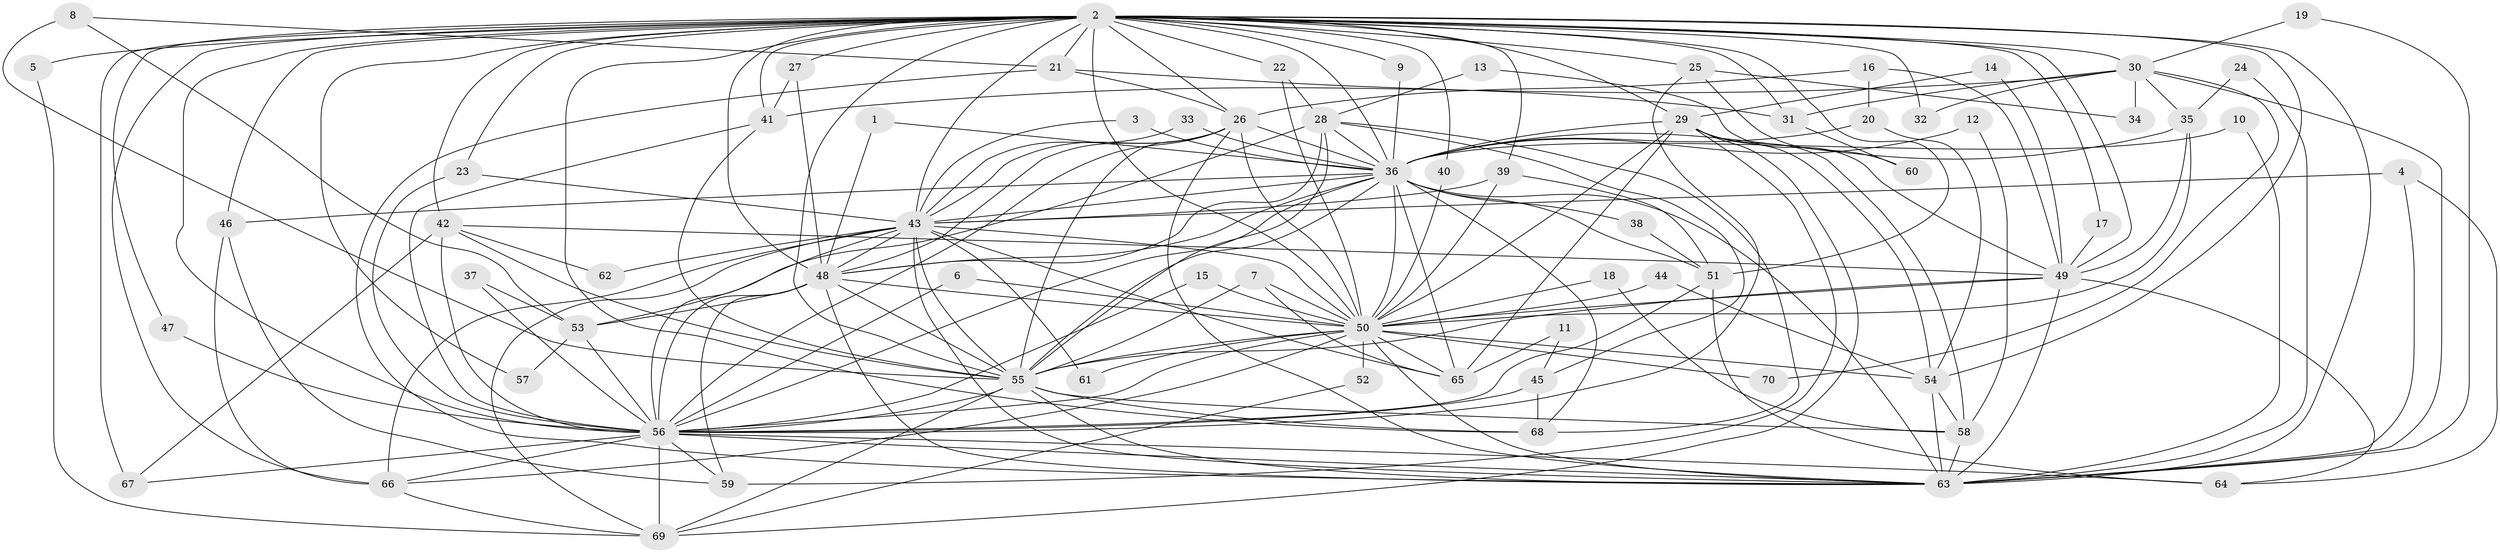 // original degree distribution, {23: 0.007194244604316547, 31: 0.014388489208633094, 26: 0.007194244604316547, 21: 0.007194244604316547, 27: 0.007194244604316547, 17: 0.007194244604316547, 20: 0.007194244604316547, 11: 0.007194244604316547, 19: 0.007194244604316547, 8: 0.014388489208633094, 5: 0.06474820143884892, 3: 0.2014388489208633, 2: 0.539568345323741, 4: 0.050359712230215826, 12: 0.007194244604316547, 6: 0.04316546762589928, 9: 0.007194244604316547}
// Generated by graph-tools (version 1.1) at 2025/25/03/09/25 03:25:52]
// undirected, 70 vertices, 200 edges
graph export_dot {
graph [start="1"]
  node [color=gray90,style=filled];
  1;
  2;
  3;
  4;
  5;
  6;
  7;
  8;
  9;
  10;
  11;
  12;
  13;
  14;
  15;
  16;
  17;
  18;
  19;
  20;
  21;
  22;
  23;
  24;
  25;
  26;
  27;
  28;
  29;
  30;
  31;
  32;
  33;
  34;
  35;
  36;
  37;
  38;
  39;
  40;
  41;
  42;
  43;
  44;
  45;
  46;
  47;
  48;
  49;
  50;
  51;
  52;
  53;
  54;
  55;
  56;
  57;
  58;
  59;
  60;
  61;
  62;
  63;
  64;
  65;
  66;
  67;
  68;
  69;
  70;
  1 -- 36 [weight=1.0];
  1 -- 48 [weight=1.0];
  2 -- 5 [weight=2.0];
  2 -- 9 [weight=1.0];
  2 -- 17 [weight=1.0];
  2 -- 21 [weight=1.0];
  2 -- 22 [weight=1.0];
  2 -- 23 [weight=1.0];
  2 -- 25 [weight=1.0];
  2 -- 26 [weight=2.0];
  2 -- 27 [weight=1.0];
  2 -- 29 [weight=1.0];
  2 -- 30 [weight=2.0];
  2 -- 31 [weight=1.0];
  2 -- 32 [weight=1.0];
  2 -- 36 [weight=3.0];
  2 -- 39 [weight=1.0];
  2 -- 40 [weight=1.0];
  2 -- 41 [weight=1.0];
  2 -- 42 [weight=1.0];
  2 -- 43 [weight=3.0];
  2 -- 46 [weight=2.0];
  2 -- 47 [weight=1.0];
  2 -- 48 [weight=3.0];
  2 -- 49 [weight=2.0];
  2 -- 50 [weight=3.0];
  2 -- 51 [weight=1.0];
  2 -- 54 [weight=1.0];
  2 -- 55 [weight=3.0];
  2 -- 56 [weight=2.0];
  2 -- 57 [weight=1.0];
  2 -- 63 [weight=3.0];
  2 -- 66 [weight=1.0];
  2 -- 67 [weight=1.0];
  2 -- 68 [weight=1.0];
  3 -- 36 [weight=1.0];
  3 -- 43 [weight=1.0];
  4 -- 43 [weight=1.0];
  4 -- 63 [weight=1.0];
  4 -- 64 [weight=1.0];
  5 -- 69 [weight=1.0];
  6 -- 50 [weight=1.0];
  6 -- 56 [weight=1.0];
  7 -- 50 [weight=1.0];
  7 -- 55 [weight=1.0];
  7 -- 65 [weight=1.0];
  8 -- 21 [weight=1.0];
  8 -- 53 [weight=1.0];
  8 -- 55 [weight=1.0];
  9 -- 36 [weight=1.0];
  10 -- 36 [weight=1.0];
  10 -- 63 [weight=1.0];
  11 -- 45 [weight=1.0];
  11 -- 65 [weight=1.0];
  12 -- 36 [weight=1.0];
  12 -- 58 [weight=1.0];
  13 -- 28 [weight=1.0];
  13 -- 49 [weight=1.0];
  14 -- 29 [weight=1.0];
  14 -- 49 [weight=1.0];
  15 -- 50 [weight=1.0];
  15 -- 56 [weight=1.0];
  16 -- 20 [weight=1.0];
  16 -- 26 [weight=1.0];
  16 -- 49 [weight=1.0];
  17 -- 49 [weight=1.0];
  18 -- 50 [weight=1.0];
  18 -- 58 [weight=1.0];
  19 -- 30 [weight=1.0];
  19 -- 63 [weight=1.0];
  20 -- 36 [weight=1.0];
  20 -- 54 [weight=1.0];
  21 -- 26 [weight=1.0];
  21 -- 31 [weight=1.0];
  21 -- 63 [weight=1.0];
  22 -- 28 [weight=1.0];
  22 -- 50 [weight=1.0];
  23 -- 43 [weight=1.0];
  23 -- 56 [weight=1.0];
  24 -- 35 [weight=1.0];
  24 -- 63 [weight=1.0];
  25 -- 34 [weight=1.0];
  25 -- 56 [weight=1.0];
  25 -- 60 [weight=1.0];
  26 -- 36 [weight=1.0];
  26 -- 43 [weight=1.0];
  26 -- 48 [weight=1.0];
  26 -- 50 [weight=1.0];
  26 -- 55 [weight=1.0];
  26 -- 56 [weight=1.0];
  26 -- 63 [weight=1.0];
  27 -- 41 [weight=1.0];
  27 -- 48 [weight=1.0];
  28 -- 36 [weight=1.0];
  28 -- 45 [weight=1.0];
  28 -- 48 [weight=1.0];
  28 -- 53 [weight=1.0];
  28 -- 55 [weight=1.0];
  28 -- 68 [weight=1.0];
  29 -- 36 [weight=1.0];
  29 -- 50 [weight=1.0];
  29 -- 54 [weight=1.0];
  29 -- 58 [weight=1.0];
  29 -- 59 [weight=1.0];
  29 -- 65 [weight=1.0];
  29 -- 69 [weight=1.0];
  30 -- 31 [weight=1.0];
  30 -- 32 [weight=1.0];
  30 -- 34 [weight=2.0];
  30 -- 35 [weight=1.0];
  30 -- 41 [weight=1.0];
  30 -- 63 [weight=1.0];
  30 -- 70 [weight=1.0];
  31 -- 60 [weight=1.0];
  33 -- 36 [weight=1.0];
  33 -- 43 [weight=1.0];
  35 -- 36 [weight=1.0];
  35 -- 49 [weight=1.0];
  35 -- 50 [weight=1.0];
  36 -- 38 [weight=1.0];
  36 -- 43 [weight=1.0];
  36 -- 46 [weight=1.0];
  36 -- 48 [weight=1.0];
  36 -- 50 [weight=2.0];
  36 -- 51 [weight=1.0];
  36 -- 55 [weight=1.0];
  36 -- 56 [weight=1.0];
  36 -- 63 [weight=2.0];
  36 -- 65 [weight=2.0];
  36 -- 68 [weight=1.0];
  37 -- 53 [weight=1.0];
  37 -- 56 [weight=1.0];
  38 -- 51 [weight=1.0];
  39 -- 43 [weight=1.0];
  39 -- 50 [weight=1.0];
  39 -- 51 [weight=1.0];
  40 -- 50 [weight=1.0];
  41 -- 55 [weight=1.0];
  41 -- 56 [weight=1.0];
  42 -- 49 [weight=1.0];
  42 -- 55 [weight=1.0];
  42 -- 56 [weight=2.0];
  42 -- 62 [weight=1.0];
  42 -- 67 [weight=1.0];
  43 -- 48 [weight=1.0];
  43 -- 50 [weight=1.0];
  43 -- 55 [weight=1.0];
  43 -- 56 [weight=2.0];
  43 -- 61 [weight=1.0];
  43 -- 62 [weight=1.0];
  43 -- 63 [weight=1.0];
  43 -- 65 [weight=1.0];
  43 -- 66 [weight=1.0];
  43 -- 69 [weight=1.0];
  44 -- 50 [weight=1.0];
  44 -- 54 [weight=1.0];
  45 -- 56 [weight=2.0];
  45 -- 68 [weight=1.0];
  46 -- 59 [weight=1.0];
  46 -- 66 [weight=1.0];
  47 -- 56 [weight=1.0];
  48 -- 50 [weight=1.0];
  48 -- 53 [weight=2.0];
  48 -- 55 [weight=1.0];
  48 -- 56 [weight=1.0];
  48 -- 59 [weight=2.0];
  48 -- 63 [weight=1.0];
  49 -- 50 [weight=2.0];
  49 -- 55 [weight=1.0];
  49 -- 63 [weight=1.0];
  49 -- 64 [weight=1.0];
  50 -- 52 [weight=2.0];
  50 -- 54 [weight=1.0];
  50 -- 55 [weight=1.0];
  50 -- 56 [weight=1.0];
  50 -- 61 [weight=1.0];
  50 -- 63 [weight=1.0];
  50 -- 65 [weight=1.0];
  50 -- 66 [weight=2.0];
  50 -- 70 [weight=1.0];
  51 -- 56 [weight=1.0];
  51 -- 64 [weight=1.0];
  52 -- 69 [weight=1.0];
  53 -- 56 [weight=1.0];
  53 -- 57 [weight=1.0];
  54 -- 58 [weight=1.0];
  54 -- 63 [weight=1.0];
  55 -- 56 [weight=1.0];
  55 -- 58 [weight=1.0];
  55 -- 63 [weight=1.0];
  55 -- 68 [weight=1.0];
  55 -- 69 [weight=1.0];
  56 -- 59 [weight=1.0];
  56 -- 63 [weight=1.0];
  56 -- 64 [weight=1.0];
  56 -- 66 [weight=2.0];
  56 -- 67 [weight=1.0];
  56 -- 69 [weight=1.0];
  58 -- 63 [weight=1.0];
  66 -- 69 [weight=1.0];
}
